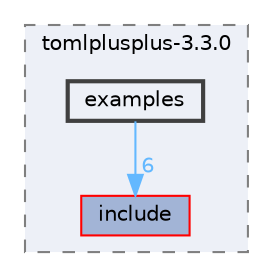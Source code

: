 digraph "C:/Users/HP/Documents/GitHub/Minero-Game/Classes/ConfigMan/lib/tomlplusplus-3.3.0/tomlplusplus-3.3.0/examples"
{
 // LATEX_PDF_SIZE
  bgcolor="transparent";
  edge [fontname=Helvetica,fontsize=10,labelfontname=Helvetica,labelfontsize=10];
  node [fontname=Helvetica,fontsize=10,shape=box,height=0.2,width=0.4];
  compound=true
  subgraph clusterdir_5f7c28d66927b08fb6ced16891b997d5 {
    graph [ bgcolor="#edf0f7", pencolor="grey50", label="tomlplusplus-3.3.0", fontname=Helvetica,fontsize=10 style="filled,dashed", URL="dir_5f7c28d66927b08fb6ced16891b997d5.html",tooltip=""]
  dir_7ea1a06598e441e6de6767bb0d06c29a [label="include", fillcolor="#a2b4d6", color="red", style="filled", URL="dir_7ea1a06598e441e6de6767bb0d06c29a.html",tooltip=""];
  dir_14ef40463909b70cb02f4aa1fc6a3170 [label="examples", fillcolor="#edf0f7", color="grey25", style="filled,bold", URL="dir_14ef40463909b70cb02f4aa1fc6a3170.html",tooltip=""];
  }
  dir_14ef40463909b70cb02f4aa1fc6a3170->dir_7ea1a06598e441e6de6767bb0d06c29a [headlabel="6", labeldistance=1.5 headhref="dir_000088_000171.html" href="dir_000088_000171.html" color="steelblue1" fontcolor="steelblue1"];
}
